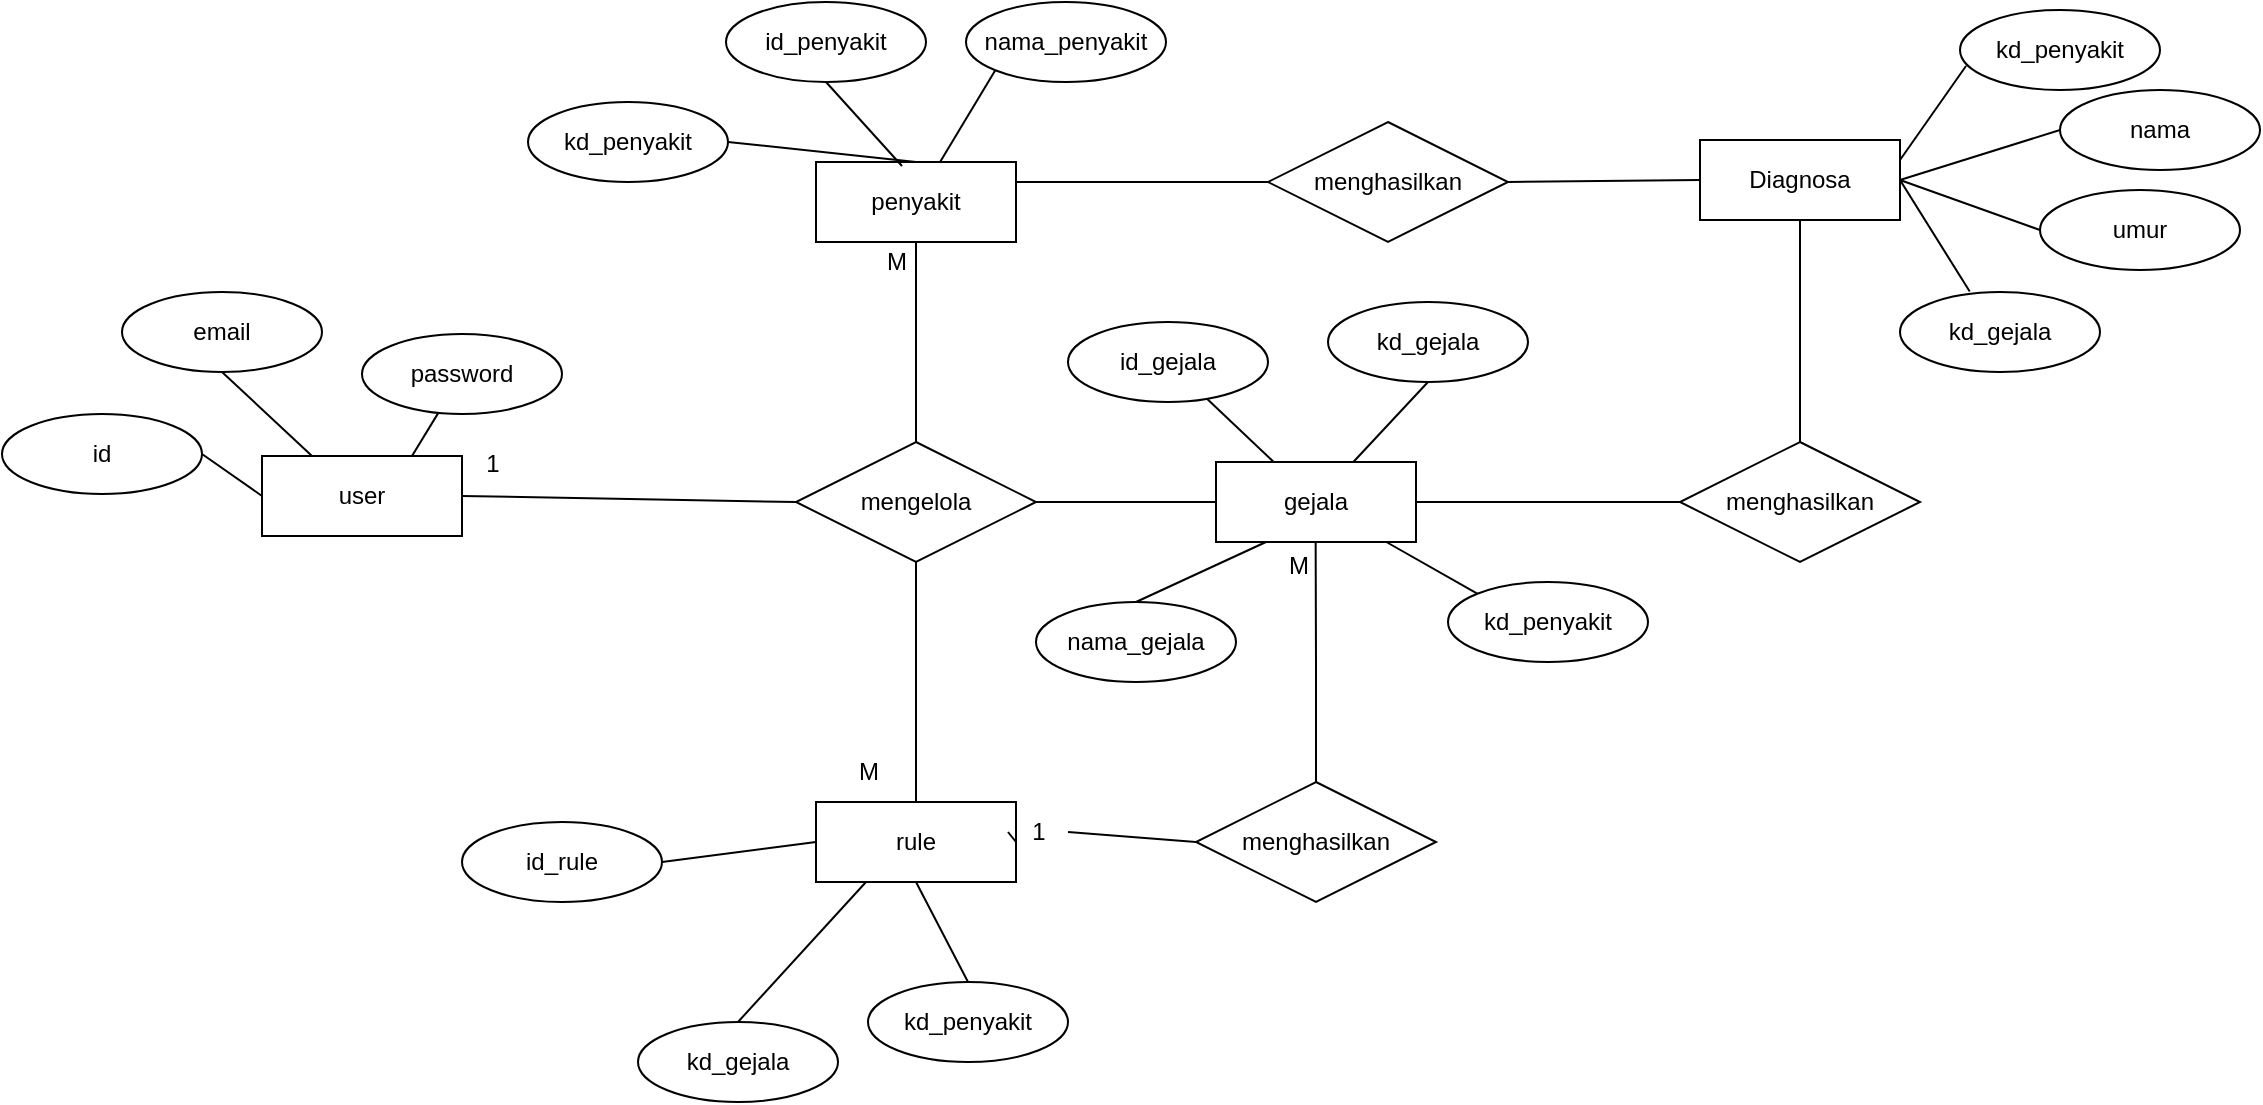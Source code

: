 <mxfile version="21.1.4" type="device" pages="2">
  <diagram id="R2lEEEUBdFMjLlhIrx00" name="Page-1">
    <mxGraphModel dx="1885" dy="569" grid="1" gridSize="10" guides="1" tooltips="1" connect="1" arrows="1" fold="1" page="1" pageScale="1" pageWidth="850" pageHeight="1100" math="0" shadow="0" extFonts="Permanent Marker^https://fonts.googleapis.com/css?family=Permanent+Marker">
      <root>
        <mxCell id="0" />
        <mxCell id="1" parent="0" />
        <mxCell id="sq5_dKMQRXLOkb7ZBP28-1" value="user" style="whiteSpace=wrap;html=1;align=center;" parent="1" vertex="1">
          <mxGeometry x="-113" y="287" width="100" height="40" as="geometry" />
        </mxCell>
        <mxCell id="sq5_dKMQRXLOkb7ZBP28-3" value="email" style="ellipse;whiteSpace=wrap;html=1;align=center;" parent="1" vertex="1">
          <mxGeometry x="-183" y="205" width="100" height="40" as="geometry" />
        </mxCell>
        <mxCell id="sq5_dKMQRXLOkb7ZBP28-4" value="password" style="ellipse;whiteSpace=wrap;html=1;align=center;" parent="1" vertex="1">
          <mxGeometry x="-63" y="226" width="100" height="40" as="geometry" />
        </mxCell>
        <mxCell id="sq5_dKMQRXLOkb7ZBP28-5" value="penyakit" style="whiteSpace=wrap;html=1;align=center;" parent="1" vertex="1">
          <mxGeometry x="164" y="140" width="100" height="40" as="geometry" />
        </mxCell>
        <mxCell id="sq5_dKMQRXLOkb7ZBP28-6" value="gejala" style="whiteSpace=wrap;html=1;align=center;" parent="1" vertex="1">
          <mxGeometry x="364" y="290" width="100" height="40" as="geometry" />
        </mxCell>
        <mxCell id="sq5_dKMQRXLOkb7ZBP28-7" value="rule" style="whiteSpace=wrap;html=1;align=center;" parent="1" vertex="1">
          <mxGeometry x="164" y="460" width="100" height="40" as="geometry" />
        </mxCell>
        <mxCell id="sq5_dKMQRXLOkb7ZBP28-8" value="id" style="ellipse;whiteSpace=wrap;html=1;align=center;" parent="1" vertex="1">
          <mxGeometry x="-243" y="266" width="100" height="40" as="geometry" />
        </mxCell>
        <mxCell id="sq5_dKMQRXLOkb7ZBP28-9" value="kd_penyakit" style="ellipse;whiteSpace=wrap;html=1;align=center;" parent="1" vertex="1">
          <mxGeometry x="20" y="110" width="100" height="40" as="geometry" />
        </mxCell>
        <mxCell id="sq5_dKMQRXLOkb7ZBP28-10" value="nama_penyakit" style="ellipse;whiteSpace=wrap;html=1;align=center;" parent="1" vertex="1">
          <mxGeometry x="239" y="60" width="100" height="40" as="geometry" />
        </mxCell>
        <mxCell id="sq5_dKMQRXLOkb7ZBP28-12" value="id_penyakit" style="ellipse;whiteSpace=wrap;html=1;align=center;" parent="1" vertex="1">
          <mxGeometry x="119" y="60" width="100" height="40" as="geometry" />
        </mxCell>
        <mxCell id="sq5_dKMQRXLOkb7ZBP28-13" value="id_rule" style="ellipse;whiteSpace=wrap;html=1;align=center;" parent="1" vertex="1">
          <mxGeometry x="-13" y="470" width="100" height="40" as="geometry" />
        </mxCell>
        <mxCell id="sq5_dKMQRXLOkb7ZBP28-14" value="nama_gejala" style="ellipse;whiteSpace=wrap;html=1;align=center;" parent="1" vertex="1">
          <mxGeometry x="274" y="360" width="100" height="40" as="geometry" />
        </mxCell>
        <mxCell id="sq5_dKMQRXLOkb7ZBP28-15" value="id_gejala" style="ellipse;whiteSpace=wrap;html=1;align=center;" parent="1" vertex="1">
          <mxGeometry x="290" y="220" width="100" height="40" as="geometry" />
        </mxCell>
        <mxCell id="sq5_dKMQRXLOkb7ZBP28-16" value="kd_penyakit" style="ellipse;whiteSpace=wrap;html=1;align=center;" parent="1" vertex="1">
          <mxGeometry x="480" y="350" width="100" height="40" as="geometry" />
        </mxCell>
        <mxCell id="sq5_dKMQRXLOkb7ZBP28-17" value="kd_penyakit" style="ellipse;whiteSpace=wrap;html=1;align=center;" parent="1" vertex="1">
          <mxGeometry x="190" y="550" width="100" height="40" as="geometry" />
        </mxCell>
        <mxCell id="sq5_dKMQRXLOkb7ZBP28-18" value="kd_gejala" style="ellipse;whiteSpace=wrap;html=1;align=center;" parent="1" vertex="1">
          <mxGeometry x="420" y="210" width="100" height="40" as="geometry" />
        </mxCell>
        <mxCell id="sq5_dKMQRXLOkb7ZBP28-19" value="kd_gejala" style="ellipse;whiteSpace=wrap;html=1;align=center;" parent="1" vertex="1">
          <mxGeometry x="75" y="570" width="100" height="40" as="geometry" />
        </mxCell>
        <mxCell id="sq5_dKMQRXLOkb7ZBP28-20" value="Diagnosa" style="whiteSpace=wrap;html=1;align=center;" parent="1" vertex="1">
          <mxGeometry x="606" y="129" width="100" height="40" as="geometry" />
        </mxCell>
        <mxCell id="sq5_dKMQRXLOkb7ZBP28-21" value="nama" style="ellipse;whiteSpace=wrap;html=1;align=center;" parent="1" vertex="1">
          <mxGeometry x="786" y="104" width="100" height="40" as="geometry" />
        </mxCell>
        <mxCell id="sq5_dKMQRXLOkb7ZBP28-22" value="umur" style="ellipse;whiteSpace=wrap;html=1;align=center;" parent="1" vertex="1">
          <mxGeometry x="776" y="154" width="100" height="40" as="geometry" />
        </mxCell>
        <mxCell id="sq5_dKMQRXLOkb7ZBP28-23" value="kd_gejala" style="ellipse;whiteSpace=wrap;html=1;align=center;" parent="1" vertex="1">
          <mxGeometry x="706" y="205" width="100" height="40" as="geometry" />
        </mxCell>
        <mxCell id="sq5_dKMQRXLOkb7ZBP28-24" value="kd_penyakit" style="ellipse;whiteSpace=wrap;html=1;align=center;" parent="1" vertex="1">
          <mxGeometry x="736" y="64" width="100" height="40" as="geometry" />
        </mxCell>
        <mxCell id="sq5_dKMQRXLOkb7ZBP28-29" value="" style="endArrow=none;html=1;rounded=0;exitX=0;exitY=0;exitDx=0;exitDy=0;" parent="1" source="sq5_dKMQRXLOkb7ZBP28-16" target="sq5_dKMQRXLOkb7ZBP28-6" edge="1">
          <mxGeometry width="50" height="50" relative="1" as="geometry">
            <mxPoint x="484" y="286" as="sourcePoint" />
            <mxPoint x="314" y="326" as="targetPoint" />
          </mxGeometry>
        </mxCell>
        <mxCell id="sq5_dKMQRXLOkb7ZBP28-30" value="" style="endArrow=none;html=1;rounded=0;exitX=0.25;exitY=1;exitDx=0;exitDy=0;entryX=0.5;entryY=0;entryDx=0;entryDy=0;" parent="1" source="sq5_dKMQRXLOkb7ZBP28-7" target="sq5_dKMQRXLOkb7ZBP28-19" edge="1">
          <mxGeometry width="50" height="50" relative="1" as="geometry">
            <mxPoint x="300" y="588" as="sourcePoint" />
            <mxPoint x="259" y="599" as="targetPoint" />
          </mxGeometry>
        </mxCell>
        <mxCell id="sq5_dKMQRXLOkb7ZBP28-31" value="" style="endArrow=none;html=1;rounded=0;exitX=0.5;exitY=1;exitDx=0;exitDy=0;entryX=0.5;entryY=0;entryDx=0;entryDy=0;" parent="1" source="sq5_dKMQRXLOkb7ZBP28-7" target="sq5_dKMQRXLOkb7ZBP28-17" edge="1">
          <mxGeometry width="50" height="50" relative="1" as="geometry">
            <mxPoint x="310" y="598" as="sourcePoint" />
            <mxPoint x="269" y="609" as="targetPoint" />
          </mxGeometry>
        </mxCell>
        <mxCell id="sq5_dKMQRXLOkb7ZBP28-32" value="" style="endArrow=none;html=1;rounded=0;" parent="1" source="sq5_dKMQRXLOkb7ZBP28-6" target="sq5_dKMQRXLOkb7ZBP28-15" edge="1">
          <mxGeometry width="50" height="50" relative="1" as="geometry">
            <mxPoint x="394" y="346" as="sourcePoint" />
            <mxPoint x="353" y="357" as="targetPoint" />
          </mxGeometry>
        </mxCell>
        <mxCell id="sq5_dKMQRXLOkb7ZBP28-33" value="" style="endArrow=none;html=1;rounded=0;exitX=0.25;exitY=1;exitDx=0;exitDy=0;entryX=0.5;entryY=0;entryDx=0;entryDy=0;" parent="1" source="sq5_dKMQRXLOkb7ZBP28-6" target="sq5_dKMQRXLOkb7ZBP28-14" edge="1">
          <mxGeometry width="50" height="50" relative="1" as="geometry">
            <mxPoint x="404" y="356" as="sourcePoint" />
            <mxPoint x="363" y="367" as="targetPoint" />
          </mxGeometry>
        </mxCell>
        <mxCell id="sq5_dKMQRXLOkb7ZBP28-34" value="" style="endArrow=none;html=1;rounded=0;entryX=0.5;entryY=1;entryDx=0;entryDy=0;" parent="1" source="sq5_dKMQRXLOkb7ZBP28-6" target="sq5_dKMQRXLOkb7ZBP28-18" edge="1">
          <mxGeometry width="50" height="50" relative="1" as="geometry">
            <mxPoint x="414" y="366" as="sourcePoint" />
            <mxPoint x="470" y="210" as="targetPoint" />
          </mxGeometry>
        </mxCell>
        <mxCell id="sq5_dKMQRXLOkb7ZBP28-35" value="" style="endArrow=none;html=1;rounded=0;exitX=0;exitY=0.5;exitDx=0;exitDy=0;entryX=1;entryY=0.5;entryDx=0;entryDy=0;" parent="1" source="sq5_dKMQRXLOkb7ZBP28-21" target="sq5_dKMQRXLOkb7ZBP28-20" edge="1">
          <mxGeometry width="50" height="50" relative="1" as="geometry">
            <mxPoint x="396" y="394" as="sourcePoint" />
            <mxPoint x="716" y="144" as="targetPoint" />
          </mxGeometry>
        </mxCell>
        <mxCell id="sq5_dKMQRXLOkb7ZBP28-36" value="" style="endArrow=none;html=1;rounded=0;entryX=1;entryY=0.5;entryDx=0;entryDy=0;exitX=0;exitY=0.5;exitDx=0;exitDy=0;" parent="1" source="sq5_dKMQRXLOkb7ZBP28-7" target="sq5_dKMQRXLOkb7ZBP28-13" edge="1">
          <mxGeometry width="50" height="50" relative="1" as="geometry">
            <mxPoint x="160" y="480" as="sourcePoint" />
            <mxPoint x="319" y="659" as="targetPoint" />
          </mxGeometry>
        </mxCell>
        <mxCell id="sq5_dKMQRXLOkb7ZBP28-37" value="" style="endArrow=none;html=1;rounded=0;exitX=0;exitY=0.5;exitDx=0;exitDy=0;entryX=1;entryY=0.5;entryDx=0;entryDy=0;" parent="1" source="sq5_dKMQRXLOkb7ZBP28-22" target="sq5_dKMQRXLOkb7ZBP28-20" edge="1">
          <mxGeometry width="50" height="50" relative="1" as="geometry">
            <mxPoint x="912" y="154" as="sourcePoint" />
            <mxPoint x="876" y="194" as="targetPoint" />
          </mxGeometry>
        </mxCell>
        <mxCell id="sq5_dKMQRXLOkb7ZBP28-38" value="" style="endArrow=none;html=1;rounded=0;exitX=0;exitY=0;exitDx=0;exitDy=0;entryX=1;entryY=0.5;entryDx=0;entryDy=0;" parent="1" target="sq5_dKMQRXLOkb7ZBP28-20" edge="1">
          <mxGeometry width="50" height="50" relative="1" as="geometry">
            <mxPoint x="740.854" y="204.774" as="sourcePoint" />
            <mxPoint x="716" y="154" as="targetPoint" />
          </mxGeometry>
        </mxCell>
        <mxCell id="sq5_dKMQRXLOkb7ZBP28-39" value="" style="endArrow=none;html=1;rounded=0;exitX=0.03;exitY=0.7;exitDx=0;exitDy=0;entryX=1;entryY=0.25;entryDx=0;entryDy=0;exitPerimeter=0;" parent="1" source="sq5_dKMQRXLOkb7ZBP28-24" target="sq5_dKMQRXLOkb7ZBP28-20" edge="1">
          <mxGeometry width="50" height="50" relative="1" as="geometry">
            <mxPoint x="932" y="174" as="sourcePoint" />
            <mxPoint x="896" y="214" as="targetPoint" />
          </mxGeometry>
        </mxCell>
        <mxCell id="sq5_dKMQRXLOkb7ZBP28-40" value="" style="endArrow=none;html=1;rounded=0;exitX=1;exitY=0.5;exitDx=0;exitDy=0;entryX=0.5;entryY=0;entryDx=0;entryDy=0;" parent="1" source="sq5_dKMQRXLOkb7ZBP28-9" target="sq5_dKMQRXLOkb7ZBP28-5" edge="1">
          <mxGeometry width="50" height="50" relative="1" as="geometry">
            <mxPoint x="535" y="290" as="sourcePoint" />
            <mxPoint x="499" y="330" as="targetPoint" />
          </mxGeometry>
        </mxCell>
        <mxCell id="sq5_dKMQRXLOkb7ZBP28-42" value="" style="endArrow=none;html=1;rounded=0;exitX=0.5;exitY=1;exitDx=0;exitDy=0;entryX=0.43;entryY=0.05;entryDx=0;entryDy=0;entryPerimeter=0;" parent="1" source="sq5_dKMQRXLOkb7ZBP28-12" target="sq5_dKMQRXLOkb7ZBP28-5" edge="1">
          <mxGeometry width="50" height="50" relative="1" as="geometry">
            <mxPoint x="319" y="150" as="sourcePoint" />
            <mxPoint x="269" y="160" as="targetPoint" />
          </mxGeometry>
        </mxCell>
        <mxCell id="sq5_dKMQRXLOkb7ZBP28-43" value="" style="endArrow=none;html=1;rounded=0;exitX=0;exitY=1;exitDx=0;exitDy=0;" parent="1" source="sq5_dKMQRXLOkb7ZBP28-10" target="sq5_dKMQRXLOkb7ZBP28-5" edge="1">
          <mxGeometry width="50" height="50" relative="1" as="geometry">
            <mxPoint x="329" y="160" as="sourcePoint" />
            <mxPoint x="279" y="170" as="targetPoint" />
          </mxGeometry>
        </mxCell>
        <mxCell id="sq5_dKMQRXLOkb7ZBP28-44" value="" style="endArrow=none;html=1;rounded=0;entryX=0.75;entryY=0;entryDx=0;entryDy=0;" parent="1" source="sq5_dKMQRXLOkb7ZBP28-4" target="sq5_dKMQRXLOkb7ZBP28-1" edge="1">
          <mxGeometry width="50" height="50" relative="1" as="geometry">
            <mxPoint x="327" y="326" as="sourcePoint" />
            <mxPoint x="277" y="336" as="targetPoint" />
          </mxGeometry>
        </mxCell>
        <mxCell id="sq5_dKMQRXLOkb7ZBP28-45" value="" style="endArrow=none;html=1;rounded=0;exitX=0.5;exitY=1;exitDx=0;exitDy=0;entryX=0.25;entryY=0;entryDx=0;entryDy=0;" parent="1" source="sq5_dKMQRXLOkb7ZBP28-3" target="sq5_dKMQRXLOkb7ZBP28-1" edge="1">
          <mxGeometry width="50" height="50" relative="1" as="geometry">
            <mxPoint x="337" y="336" as="sourcePoint" />
            <mxPoint x="287" y="346" as="targetPoint" />
          </mxGeometry>
        </mxCell>
        <mxCell id="sq5_dKMQRXLOkb7ZBP28-46" value="" style="endArrow=none;html=1;rounded=0;exitX=1;exitY=0.5;exitDx=0;exitDy=0;entryX=0;entryY=0.5;entryDx=0;entryDy=0;" parent="1" source="sq5_dKMQRXLOkb7ZBP28-8" target="sq5_dKMQRXLOkb7ZBP28-1" edge="1">
          <mxGeometry width="50" height="50" relative="1" as="geometry">
            <mxPoint x="-123" y="276" as="sourcePoint" />
            <mxPoint x="-78" y="296" as="targetPoint" />
          </mxGeometry>
        </mxCell>
        <mxCell id="lzb-67J7l8ASY_rJXxR8-1" style="edgeStyle=orthogonalEdgeStyle;rounded=0;orthogonalLoop=1;jettySize=auto;html=1;exitX=0.5;exitY=0;exitDx=0;exitDy=0;endArrow=none;endFill=0;" parent="1" source="sq5_dKMQRXLOkb7ZBP28-47" edge="1">
          <mxGeometry relative="1" as="geometry">
            <mxPoint x="413.824" y="330" as="targetPoint" />
          </mxGeometry>
        </mxCell>
        <mxCell id="sq5_dKMQRXLOkb7ZBP28-47" value="menghasilkan" style="shape=rhombus;perimeter=rhombusPerimeter;whiteSpace=wrap;html=1;align=center;" parent="1" vertex="1">
          <mxGeometry x="354" y="450" width="120" height="60" as="geometry" />
        </mxCell>
        <mxCell id="sq5_dKMQRXLOkb7ZBP28-48" value="" style="endArrow=none;html=1;rounded=0;entryX=1;entryY=0.5;entryDx=0;entryDy=0;exitX=0;exitY=0.5;exitDx=0;exitDy=0;" parent="1" source="sq5_dKMQRXLOkb7ZBP28-50" target="sq5_dKMQRXLOkb7ZBP28-7" edge="1">
          <mxGeometry width="50" height="50" relative="1" as="geometry">
            <mxPoint x="410" y="590" as="sourcePoint" />
            <mxPoint x="460" y="540" as="targetPoint" />
          </mxGeometry>
        </mxCell>
        <mxCell id="sq5_dKMQRXLOkb7ZBP28-49" value="" style="endArrow=none;html=1;rounded=0;entryX=1;entryY=0.5;entryDx=0;entryDy=0;exitX=0;exitY=0.5;exitDx=0;exitDy=0;" parent="1" source="sq5_dKMQRXLOkb7ZBP28-6" target="sq5_dKMQRXLOkb7ZBP28-58" edge="1">
          <mxGeometry width="50" height="50" relative="1" as="geometry">
            <mxPoint x="360" y="315" as="sourcePoint" />
            <mxPoint x="300" y="315" as="targetPoint" />
          </mxGeometry>
        </mxCell>
        <mxCell id="sq5_dKMQRXLOkb7ZBP28-51" value="menghasilkan" style="shape=rhombus;perimeter=rhombusPerimeter;whiteSpace=wrap;html=1;align=center;" parent="1" vertex="1">
          <mxGeometry x="596" y="280" width="120" height="60" as="geometry" />
        </mxCell>
        <mxCell id="sq5_dKMQRXLOkb7ZBP28-52" value="" style="endArrow=none;html=1;rounded=0;exitX=1;exitY=0.5;exitDx=0;exitDy=0;entryX=0;entryY=0.5;entryDx=0;entryDy=0;" parent="1" source="sq5_dKMQRXLOkb7ZBP28-6" target="sq5_dKMQRXLOkb7ZBP28-51" edge="1">
          <mxGeometry width="50" height="50" relative="1" as="geometry">
            <mxPoint x="490" y="185" as="sourcePoint" />
            <mxPoint x="548.0" y="316" as="targetPoint" />
          </mxGeometry>
        </mxCell>
        <mxCell id="sq5_dKMQRXLOkb7ZBP28-53" value="" style="endArrow=none;html=1;rounded=0;entryX=0.5;entryY=1;entryDx=0;entryDy=0;exitX=0.5;exitY=0;exitDx=0;exitDy=0;" parent="1" source="sq5_dKMQRXLOkb7ZBP28-51" target="sq5_dKMQRXLOkb7ZBP28-20" edge="1">
          <mxGeometry width="50" height="50" relative="1" as="geometry">
            <mxPoint x="654.0" y="215" as="sourcePoint" />
            <mxPoint x="506" y="144" as="targetPoint" />
          </mxGeometry>
        </mxCell>
        <mxCell id="sq5_dKMQRXLOkb7ZBP28-54" value="menghasilkan" style="shape=rhombus;perimeter=rhombusPerimeter;whiteSpace=wrap;html=1;align=center;" parent="1" vertex="1">
          <mxGeometry x="390" y="120" width="120" height="60" as="geometry" />
        </mxCell>
        <mxCell id="sq5_dKMQRXLOkb7ZBP28-55" value="" style="endArrow=none;html=1;rounded=0;entryX=0;entryY=0.5;entryDx=0;entryDy=0;exitX=1;exitY=0.5;exitDx=0;exitDy=0;" parent="1" source="sq5_dKMQRXLOkb7ZBP28-54" target="sq5_dKMQRXLOkb7ZBP28-20" edge="1">
          <mxGeometry width="50" height="50" relative="1" as="geometry">
            <mxPoint x="370" y="370" as="sourcePoint" />
            <mxPoint x="420" y="320" as="targetPoint" />
          </mxGeometry>
        </mxCell>
        <mxCell id="sq5_dKMQRXLOkb7ZBP28-57" value="" style="endArrow=none;html=1;rounded=0;entryX=1;entryY=0.25;entryDx=0;entryDy=0;exitX=0;exitY=0.5;exitDx=0;exitDy=0;" parent="1" source="sq5_dKMQRXLOkb7ZBP28-54" target="sq5_dKMQRXLOkb7ZBP28-5" edge="1">
          <mxGeometry width="50" height="50" relative="1" as="geometry">
            <mxPoint x="509" y="335" as="sourcePoint" />
            <mxPoint x="570" y="335" as="targetPoint" />
          </mxGeometry>
        </mxCell>
        <mxCell id="sq5_dKMQRXLOkb7ZBP28-58" value="mengelola" style="shape=rhombus;perimeter=rhombusPerimeter;whiteSpace=wrap;html=1;align=center;" parent="1" vertex="1">
          <mxGeometry x="154" y="280" width="120" height="60" as="geometry" />
        </mxCell>
        <mxCell id="sq5_dKMQRXLOkb7ZBP28-59" value="" style="endArrow=none;html=1;rounded=0;exitX=0;exitY=0.5;exitDx=0;exitDy=0;entryX=1;entryY=0.5;entryDx=0;entryDy=0;" parent="1" target="sq5_dKMQRXLOkb7ZBP28-1" edge="1">
          <mxGeometry width="50" height="50" relative="1" as="geometry">
            <mxPoint x="154" y="310" as="sourcePoint" />
            <mxPoint x="-13" y="290" as="targetPoint" />
          </mxGeometry>
        </mxCell>
        <mxCell id="sq5_dKMQRXLOkb7ZBP28-60" value="" style="endArrow=none;html=1;rounded=0;exitX=0.5;exitY=0;exitDx=0;exitDy=0;entryX=0.5;entryY=1;entryDx=0;entryDy=0;" parent="1" source="sq5_dKMQRXLOkb7ZBP28-7" target="sq5_dKMQRXLOkb7ZBP28-58" edge="1">
          <mxGeometry width="50" height="50" relative="1" as="geometry">
            <mxPoint x="250" y="510" as="sourcePoint" />
            <mxPoint x="300" y="460" as="targetPoint" />
          </mxGeometry>
        </mxCell>
        <mxCell id="sq5_dKMQRXLOkb7ZBP28-61" value="" style="endArrow=none;html=1;rounded=0;entryX=0.5;entryY=1;entryDx=0;entryDy=0;exitX=0.5;exitY=0;exitDx=0;exitDy=0;" parent="1" source="sq5_dKMQRXLOkb7ZBP28-58" target="sq5_dKMQRXLOkb7ZBP28-5" edge="1">
          <mxGeometry width="50" height="50" relative="1" as="geometry">
            <mxPoint x="390" y="330" as="sourcePoint" />
            <mxPoint x="440" y="280" as="targetPoint" />
          </mxGeometry>
        </mxCell>
        <mxCell id="sq5_dKMQRXLOkb7ZBP28-63" value="1" style="text;html=1;align=center;verticalAlign=middle;resizable=0;points=[];autosize=1;strokeColor=none;fillColor=none;" parent="1" vertex="1">
          <mxGeometry x="-13" y="276" width="30" height="30" as="geometry" />
        </mxCell>
        <mxCell id="sq5_dKMQRXLOkb7ZBP28-65" value="M" style="text;html=1;align=center;verticalAlign=middle;resizable=0;points=[];autosize=1;strokeColor=none;fillColor=none;" parent="1" vertex="1">
          <mxGeometry x="175" y="430" width="30" height="30" as="geometry" />
        </mxCell>
        <mxCell id="sq5_dKMQRXLOkb7ZBP28-66" value="M" style="text;html=1;align=center;verticalAlign=middle;resizable=0;points=[];autosize=1;strokeColor=none;fillColor=none;" parent="1" vertex="1">
          <mxGeometry x="390" y="327" width="30" height="30" as="geometry" />
        </mxCell>
        <mxCell id="sq5_dKMQRXLOkb7ZBP28-67" value="M" style="text;html=1;align=center;verticalAlign=middle;resizable=0;points=[];autosize=1;strokeColor=none;fillColor=none;" parent="1" vertex="1">
          <mxGeometry x="189" y="175" width="30" height="30" as="geometry" />
        </mxCell>
        <mxCell id="lzb-67J7l8ASY_rJXxR8-2" value="" style="endArrow=none;html=1;rounded=0;entryX=1;entryY=0.5;entryDx=0;entryDy=0;exitX=0;exitY=0.5;exitDx=0;exitDy=0;" parent="1" source="sq5_dKMQRXLOkb7ZBP28-47" target="sq5_dKMQRXLOkb7ZBP28-50" edge="1">
          <mxGeometry width="50" height="50" relative="1" as="geometry">
            <mxPoint x="354" y="480" as="sourcePoint" />
            <mxPoint x="264" y="480" as="targetPoint" />
          </mxGeometry>
        </mxCell>
        <mxCell id="sq5_dKMQRXLOkb7ZBP28-50" value="1" style="text;html=1;align=center;verticalAlign=middle;resizable=0;points=[];autosize=1;strokeColor=none;fillColor=none;" parent="1" vertex="1">
          <mxGeometry x="260" y="460" width="30" height="30" as="geometry" />
        </mxCell>
      </root>
    </mxGraphModel>
  </diagram>
  <diagram id="enmUI4t0pR07EJMnzTDJ" name="erd-bismilah fix">
    <mxGraphModel dx="2587" dy="968" grid="1" gridSize="10" guides="1" tooltips="1" connect="1" arrows="1" fold="1" page="1" pageScale="1" pageWidth="827" pageHeight="1169" math="0" shadow="0">
      <root>
        <mxCell id="0" />
        <mxCell id="1" parent="0" />
        <mxCell id="QsSUcf2f2qnZfckYnUJR-1" value="user" style="whiteSpace=wrap;html=1;align=center;" parent="1" vertex="1">
          <mxGeometry x="-113" y="287" width="100" height="40" as="geometry" />
        </mxCell>
        <mxCell id="QsSUcf2f2qnZfckYnUJR-2" value="email" style="ellipse;whiteSpace=wrap;html=1;align=center;" parent="1" vertex="1">
          <mxGeometry x="-183" y="205" width="100" height="40" as="geometry" />
        </mxCell>
        <mxCell id="QsSUcf2f2qnZfckYnUJR-3" value="password" style="ellipse;whiteSpace=wrap;html=1;align=center;" parent="1" vertex="1">
          <mxGeometry x="-63" y="226" width="100" height="40" as="geometry" />
        </mxCell>
        <mxCell id="QsSUcf2f2qnZfckYnUJR-126" style="edgeStyle=orthogonalEdgeStyle;rounded=0;orthogonalLoop=1;jettySize=auto;html=1;exitX=1;exitY=0.5;exitDx=0;exitDy=0;entryX=0;entryY=0.5;entryDx=0;entryDy=0;endArrow=none;endFill=0;" parent="1" source="QsSUcf2f2qnZfckYnUJR-4" target="QsSUcf2f2qnZfckYnUJR-47" edge="1">
          <mxGeometry relative="1" as="geometry" />
        </mxCell>
        <mxCell id="QsSUcf2f2qnZfckYnUJR-130" style="edgeStyle=orthogonalEdgeStyle;rounded=0;orthogonalLoop=1;jettySize=auto;html=1;exitX=0.5;exitY=0;exitDx=0;exitDy=0;entryX=0;entryY=0.5;entryDx=0;entryDy=0;endArrow=none;endFill=0;" parent="1" source="QsSUcf2f2qnZfckYnUJR-4" target="QsSUcf2f2qnZfckYnUJR-129" edge="1">
          <mxGeometry relative="1" as="geometry" />
        </mxCell>
        <mxCell id="QsSUcf2f2qnZfckYnUJR-4" value="penyakit" style="whiteSpace=wrap;html=1;align=center;" parent="1" vertex="1">
          <mxGeometry x="164" y="140" width="100" height="40" as="geometry" />
        </mxCell>
        <mxCell id="QsSUcf2f2qnZfckYnUJR-127" style="edgeStyle=orthogonalEdgeStyle;rounded=0;orthogonalLoop=1;jettySize=auto;html=1;exitX=0.5;exitY=0;exitDx=0;exitDy=0;endArrow=none;endFill=0;" parent="1" source="QsSUcf2f2qnZfckYnUJR-5" target="QsSUcf2f2qnZfckYnUJR-47" edge="1">
          <mxGeometry relative="1" as="geometry" />
        </mxCell>
        <mxCell id="QsSUcf2f2qnZfckYnUJR-5" value="rule" style="whiteSpace=wrap;html=1;align=center;" parent="1" vertex="1">
          <mxGeometry x="364" y="290" width="100" height="40" as="geometry" />
        </mxCell>
        <mxCell id="QsSUcf2f2qnZfckYnUJR-133" style="edgeStyle=orthogonalEdgeStyle;rounded=0;orthogonalLoop=1;jettySize=auto;html=1;exitX=0.5;exitY=1;exitDx=0;exitDy=0;entryX=0.5;entryY=1;entryDx=0;entryDy=0;endArrow=none;endFill=0;" parent="1" source="QsSUcf2f2qnZfckYnUJR-6" target="QsSUcf2f2qnZfckYnUJR-44" edge="1">
          <mxGeometry relative="1" as="geometry">
            <Array as="points">
              <mxPoint x="214" y="530" />
              <mxPoint x="656" y="530" />
            </Array>
          </mxGeometry>
        </mxCell>
        <mxCell id="QsSUcf2f2qnZfckYnUJR-6" value="Gejala" style="whiteSpace=wrap;html=1;align=center;" parent="1" vertex="1">
          <mxGeometry x="164" y="460" width="100" height="40" as="geometry" />
        </mxCell>
        <mxCell id="QsSUcf2f2qnZfckYnUJR-7" value="id" style="ellipse;whiteSpace=wrap;html=1;align=center;" parent="1" vertex="1">
          <mxGeometry x="-243" y="266" width="100" height="40" as="geometry" />
        </mxCell>
        <mxCell id="QsSUcf2f2qnZfckYnUJR-8" value="kd_penyakit" style="ellipse;whiteSpace=wrap;html=1;align=center;" parent="1" vertex="1">
          <mxGeometry x="37" y="169" width="100" height="40" as="geometry" />
        </mxCell>
        <mxCell id="QsSUcf2f2qnZfckYnUJR-9" value="nama_penyakit" style="ellipse;whiteSpace=wrap;html=1;align=center;" parent="1" vertex="1">
          <mxGeometry x="20" y="64" width="100" height="40" as="geometry" />
        </mxCell>
        <mxCell id="QsSUcf2f2qnZfckYnUJR-10" value="id_penyakit" style="ellipse;whiteSpace=wrap;html=1;align=center;" parent="1" vertex="1">
          <mxGeometry x="-30" y="120" width="100" height="40" as="geometry" />
        </mxCell>
        <mxCell id="QsSUcf2f2qnZfckYnUJR-12" value="nama_gejala" style="ellipse;whiteSpace=wrap;html=1;align=center;" parent="1" vertex="1">
          <mxGeometry x="89" y="560" width="100" height="40" as="geometry" />
        </mxCell>
        <mxCell id="QsSUcf2f2qnZfckYnUJR-13" value="kd_penyakit" style="ellipse;whiteSpace=wrap;html=1;align=center;" parent="1" vertex="1">
          <mxGeometry x="450" y="400" width="100" height="40" as="geometry" />
        </mxCell>
        <mxCell id="QsSUcf2f2qnZfckYnUJR-15" value="id_gejala" style="ellipse;whiteSpace=wrap;html=1;align=center;" parent="1" vertex="1">
          <mxGeometry x="20" y="520" width="100" height="40" as="geometry" />
        </mxCell>
        <mxCell id="QsSUcf2f2qnZfckYnUJR-16" value="kd_gejala" style="ellipse;whiteSpace=wrap;html=1;align=center;" parent="1" vertex="1">
          <mxGeometry x="490" y="240" width="100" height="40" as="geometry" />
        </mxCell>
        <mxCell id="QsSUcf2f2qnZfckYnUJR-17" value="kd_gejala" style="ellipse;whiteSpace=wrap;html=1;align=center;" parent="1" vertex="1">
          <mxGeometry y="450" width="100" height="40" as="geometry" />
        </mxCell>
        <mxCell id="QsSUcf2f2qnZfckYnUJR-131" style="edgeStyle=orthogonalEdgeStyle;rounded=0;orthogonalLoop=1;jettySize=auto;html=1;exitX=0.5;exitY=0;exitDx=0;exitDy=0;entryX=1;entryY=0.5;entryDx=0;entryDy=0;endArrow=none;endFill=0;" parent="1" source="QsSUcf2f2qnZfckYnUJR-18" target="QsSUcf2f2qnZfckYnUJR-129" edge="1">
          <mxGeometry relative="1" as="geometry" />
        </mxCell>
        <mxCell id="QsSUcf2f2qnZfckYnUJR-18" value="Diagnosa" style="whiteSpace=wrap;html=1;align=center;" parent="1" vertex="1">
          <mxGeometry x="606" y="129" width="100" height="40" as="geometry" />
        </mxCell>
        <mxCell id="QsSUcf2f2qnZfckYnUJR-19" value="nama" style="ellipse;whiteSpace=wrap;html=1;align=center;" parent="1" vertex="1">
          <mxGeometry x="786" y="104" width="100" height="40" as="geometry" />
        </mxCell>
        <mxCell id="QsSUcf2f2qnZfckYnUJR-20" value="umur" style="ellipse;whiteSpace=wrap;html=1;align=center;" parent="1" vertex="1">
          <mxGeometry x="776" y="154" width="100" height="40" as="geometry" />
        </mxCell>
        <mxCell id="QsSUcf2f2qnZfckYnUJR-21" value="kd_gejala" style="ellipse;whiteSpace=wrap;html=1;align=center;" parent="1" vertex="1">
          <mxGeometry x="706" y="205" width="100" height="40" as="geometry" />
        </mxCell>
        <mxCell id="QsSUcf2f2qnZfckYnUJR-22" value="kd_penyakit" style="ellipse;whiteSpace=wrap;html=1;align=center;" parent="1" vertex="1">
          <mxGeometry x="736" y="64" width="100" height="40" as="geometry" />
        </mxCell>
        <mxCell id="QsSUcf2f2qnZfckYnUJR-23" value="" style="endArrow=none;html=1;rounded=0;exitX=0;exitY=0;exitDx=0;exitDy=0;" parent="1" target="QsSUcf2f2qnZfckYnUJR-5" edge="1">
          <mxGeometry width="50" height="50" relative="1" as="geometry">
            <mxPoint x="494.645" y="355.858" as="sourcePoint" />
            <mxPoint x="314" y="326" as="targetPoint" />
          </mxGeometry>
        </mxCell>
        <mxCell id="QsSUcf2f2qnZfckYnUJR-24" value="" style="endArrow=none;html=1;rounded=0;exitX=-0.003;exitY=0.329;exitDx=0;exitDy=0;entryX=1;entryY=0.5;entryDx=0;entryDy=0;exitPerimeter=0;" parent="1" source="QsSUcf2f2qnZfckYnUJR-6" target="QsSUcf2f2qnZfckYnUJR-17" edge="1">
          <mxGeometry width="50" height="50" relative="1" as="geometry">
            <mxPoint x="300" y="588" as="sourcePoint" />
            <mxPoint x="259" y="599" as="targetPoint" />
          </mxGeometry>
        </mxCell>
        <mxCell id="QsSUcf2f2qnZfckYnUJR-25" value="" style="endArrow=none;html=1;rounded=0;exitX=0;exitY=0.5;exitDx=0;exitDy=0;entryX=0.5;entryY=0;entryDx=0;entryDy=0;" parent="1" source="QsSUcf2f2qnZfckYnUJR-6" target="QsSUcf2f2qnZfckYnUJR-15" edge="1">
          <mxGeometry width="50" height="50" relative="1" as="geometry">
            <mxPoint x="310" y="598" as="sourcePoint" />
            <mxPoint x="269" y="609" as="targetPoint" />
          </mxGeometry>
        </mxCell>
        <mxCell id="QsSUcf2f2qnZfckYnUJR-26" value="" style="endArrow=none;html=1;rounded=0;" parent="1" source="QsSUcf2f2qnZfckYnUJR-5" target="QsSUcf2f2qnZfckYnUJR-13" edge="1">
          <mxGeometry width="50" height="50" relative="1" as="geometry">
            <mxPoint x="394" y="346" as="sourcePoint" />
            <mxPoint x="353" y="357" as="targetPoint" />
          </mxGeometry>
        </mxCell>
        <mxCell id="QsSUcf2f2qnZfckYnUJR-28" value="" style="endArrow=none;html=1;rounded=0;entryX=0.5;entryY=1;entryDx=0;entryDy=0;" parent="1" source="QsSUcf2f2qnZfckYnUJR-5" target="QsSUcf2f2qnZfckYnUJR-16" edge="1">
          <mxGeometry width="50" height="50" relative="1" as="geometry">
            <mxPoint x="414" y="366" as="sourcePoint" />
            <mxPoint x="470" y="210" as="targetPoint" />
          </mxGeometry>
        </mxCell>
        <mxCell id="QsSUcf2f2qnZfckYnUJR-29" value="" style="endArrow=none;html=1;rounded=0;exitX=0;exitY=0.5;exitDx=0;exitDy=0;entryX=1;entryY=0.5;entryDx=0;entryDy=0;" parent="1" source="QsSUcf2f2qnZfckYnUJR-19" target="QsSUcf2f2qnZfckYnUJR-18" edge="1">
          <mxGeometry width="50" height="50" relative="1" as="geometry">
            <mxPoint x="396" y="394" as="sourcePoint" />
            <mxPoint x="716" y="144" as="targetPoint" />
          </mxGeometry>
        </mxCell>
        <mxCell id="QsSUcf2f2qnZfckYnUJR-30" value="" style="endArrow=none;html=1;rounded=0;entryX=1;entryY=0.5;entryDx=0;entryDy=0;exitX=0.256;exitY=1.056;exitDx=0;exitDy=0;exitPerimeter=0;" parent="1" source="QsSUcf2f2qnZfckYnUJR-55" target="QsSUcf2f2qnZfckYnUJR-120" edge="1">
          <mxGeometry width="50" height="50" relative="1" as="geometry">
            <mxPoint x="160" y="480" as="sourcePoint" />
            <mxPoint x="87" y="490" as="targetPoint" />
          </mxGeometry>
        </mxCell>
        <mxCell id="QsSUcf2f2qnZfckYnUJR-31" value="" style="endArrow=none;html=1;rounded=0;exitX=0;exitY=0.5;exitDx=0;exitDy=0;entryX=1;entryY=0.5;entryDx=0;entryDy=0;" parent="1" source="QsSUcf2f2qnZfckYnUJR-20" target="QsSUcf2f2qnZfckYnUJR-18" edge="1">
          <mxGeometry width="50" height="50" relative="1" as="geometry">
            <mxPoint x="912" y="154" as="sourcePoint" />
            <mxPoint x="876" y="194" as="targetPoint" />
          </mxGeometry>
        </mxCell>
        <mxCell id="QsSUcf2f2qnZfckYnUJR-32" value="" style="endArrow=none;html=1;rounded=0;exitX=0;exitY=0;exitDx=0;exitDy=0;entryX=1;entryY=0.5;entryDx=0;entryDy=0;" parent="1" target="QsSUcf2f2qnZfckYnUJR-18" edge="1">
          <mxGeometry width="50" height="50" relative="1" as="geometry">
            <mxPoint x="740.854" y="204.774" as="sourcePoint" />
            <mxPoint x="716" y="154" as="targetPoint" />
          </mxGeometry>
        </mxCell>
        <mxCell id="QsSUcf2f2qnZfckYnUJR-33" value="" style="endArrow=none;html=1;rounded=0;exitX=0.03;exitY=0.7;exitDx=0;exitDy=0;entryX=1;entryY=0.25;entryDx=0;entryDy=0;exitPerimeter=0;" parent="1" source="QsSUcf2f2qnZfckYnUJR-22" target="QsSUcf2f2qnZfckYnUJR-18" edge="1">
          <mxGeometry width="50" height="50" relative="1" as="geometry">
            <mxPoint x="932" y="174" as="sourcePoint" />
            <mxPoint x="896" y="214" as="targetPoint" />
          </mxGeometry>
        </mxCell>
        <mxCell id="QsSUcf2f2qnZfckYnUJR-34" value="" style="endArrow=none;html=1;rounded=0;exitX=1;exitY=0.5;exitDx=0;exitDy=0;entryX=0;entryY=0.5;entryDx=0;entryDy=0;" parent="1" source="QsSUcf2f2qnZfckYnUJR-8" target="QsSUcf2f2qnZfckYnUJR-4" edge="1">
          <mxGeometry width="50" height="50" relative="1" as="geometry">
            <mxPoint x="535" y="290" as="sourcePoint" />
            <mxPoint x="499" y="330" as="targetPoint" />
          </mxGeometry>
        </mxCell>
        <mxCell id="QsSUcf2f2qnZfckYnUJR-35" value="" style="endArrow=none;html=1;rounded=0;exitX=1;exitY=0.5;exitDx=0;exitDy=0;entryX=0;entryY=0.5;entryDx=0;entryDy=0;" parent="1" source="QsSUcf2f2qnZfckYnUJR-10" target="QsSUcf2f2qnZfckYnUJR-4" edge="1">
          <mxGeometry width="50" height="50" relative="1" as="geometry">
            <mxPoint x="319" y="150" as="sourcePoint" />
            <mxPoint x="269" y="160" as="targetPoint" />
          </mxGeometry>
        </mxCell>
        <mxCell id="QsSUcf2f2qnZfckYnUJR-36" value="" style="endArrow=none;html=1;rounded=0;exitX=0.5;exitY=1;exitDx=0;exitDy=0;entryX=0;entryY=0.5;entryDx=0;entryDy=0;" parent="1" source="QsSUcf2f2qnZfckYnUJR-9" target="QsSUcf2f2qnZfckYnUJR-4" edge="1">
          <mxGeometry width="50" height="50" relative="1" as="geometry">
            <mxPoint x="329" y="160" as="sourcePoint" />
            <mxPoint x="279" y="170" as="targetPoint" />
          </mxGeometry>
        </mxCell>
        <mxCell id="QsSUcf2f2qnZfckYnUJR-37" value="" style="endArrow=none;html=1;rounded=0;entryX=0.75;entryY=0;entryDx=0;entryDy=0;" parent="1" source="QsSUcf2f2qnZfckYnUJR-3" target="QsSUcf2f2qnZfckYnUJR-1" edge="1">
          <mxGeometry width="50" height="50" relative="1" as="geometry">
            <mxPoint x="327" y="326" as="sourcePoint" />
            <mxPoint x="277" y="336" as="targetPoint" />
          </mxGeometry>
        </mxCell>
        <mxCell id="QsSUcf2f2qnZfckYnUJR-38" value="" style="endArrow=none;html=1;rounded=0;exitX=0.5;exitY=1;exitDx=0;exitDy=0;entryX=0.25;entryY=0;entryDx=0;entryDy=0;" parent="1" source="QsSUcf2f2qnZfckYnUJR-2" target="QsSUcf2f2qnZfckYnUJR-1" edge="1">
          <mxGeometry width="50" height="50" relative="1" as="geometry">
            <mxPoint x="337" y="336" as="sourcePoint" />
            <mxPoint x="287" y="346" as="targetPoint" />
          </mxGeometry>
        </mxCell>
        <mxCell id="QsSUcf2f2qnZfckYnUJR-39" value="" style="endArrow=none;html=1;rounded=0;exitX=1;exitY=0.5;exitDx=0;exitDy=0;entryX=0;entryY=0.5;entryDx=0;entryDy=0;" parent="1" source="QsSUcf2f2qnZfckYnUJR-7" target="QsSUcf2f2qnZfckYnUJR-1" edge="1">
          <mxGeometry width="50" height="50" relative="1" as="geometry">
            <mxPoint x="-123" y="276" as="sourcePoint" />
            <mxPoint x="-78" y="296" as="targetPoint" />
          </mxGeometry>
        </mxCell>
        <mxCell id="QsSUcf2f2qnZfckYnUJR-40" style="edgeStyle=orthogonalEdgeStyle;rounded=0;orthogonalLoop=1;jettySize=auto;html=1;exitX=0.5;exitY=0;exitDx=0;exitDy=0;endArrow=none;endFill=0;" parent="1" source="QsSUcf2f2qnZfckYnUJR-41" edge="1">
          <mxGeometry relative="1" as="geometry">
            <mxPoint x="413.824" y="330" as="targetPoint" />
          </mxGeometry>
        </mxCell>
        <mxCell id="QsSUcf2f2qnZfckYnUJR-41" value="menghasilkan" style="shape=rhombus;perimeter=rhombusPerimeter;whiteSpace=wrap;html=1;align=center;" parent="1" vertex="1">
          <mxGeometry x="354" y="450" width="120" height="60" as="geometry" />
        </mxCell>
        <mxCell id="QsSUcf2f2qnZfckYnUJR-42" value="" style="endArrow=none;html=1;rounded=0;entryX=0.5;entryY=0;entryDx=0;entryDy=0;exitX=0;exitY=0.75;exitDx=0;exitDy=0;" parent="1" source="QsSUcf2f2qnZfckYnUJR-6" target="QsSUcf2f2qnZfckYnUJR-12" edge="1">
          <mxGeometry width="50" height="50" relative="1" as="geometry">
            <mxPoint x="260" y="475" as="sourcePoint" />
            <mxPoint x="460" y="540" as="targetPoint" />
          </mxGeometry>
        </mxCell>
        <mxCell id="QsSUcf2f2qnZfckYnUJR-43" value="" style="endArrow=none;html=1;rounded=0;entryX=1;entryY=0.5;entryDx=0;entryDy=0;exitX=0;exitY=0.5;exitDx=0;exitDy=0;" parent="1" source="QsSUcf2f2qnZfckYnUJR-5" target="QsSUcf2f2qnZfckYnUJR-50" edge="1">
          <mxGeometry width="50" height="50" relative="1" as="geometry">
            <mxPoint x="360" y="315" as="sourcePoint" />
            <mxPoint x="300" y="315" as="targetPoint" />
          </mxGeometry>
        </mxCell>
        <mxCell id="QsSUcf2f2qnZfckYnUJR-44" value="memiliki" style="shape=rhombus;perimeter=rhombusPerimeter;whiteSpace=wrap;html=1;align=center;" parent="1" vertex="1">
          <mxGeometry x="596" y="280" width="120" height="60" as="geometry" />
        </mxCell>
        <mxCell id="QsSUcf2f2qnZfckYnUJR-46" value="" style="endArrow=none;html=1;rounded=0;entryX=0.5;entryY=1;entryDx=0;entryDy=0;exitX=0.5;exitY=0;exitDx=0;exitDy=0;" parent="1" source="QsSUcf2f2qnZfckYnUJR-44" target="QsSUcf2f2qnZfckYnUJR-18" edge="1">
          <mxGeometry width="50" height="50" relative="1" as="geometry">
            <mxPoint x="654.0" y="215" as="sourcePoint" />
            <mxPoint x="506" y="144" as="targetPoint" />
          </mxGeometry>
        </mxCell>
        <mxCell id="QsSUcf2f2qnZfckYnUJR-47" value="menghasilkan" style="shape=rhombus;perimeter=rhombusPerimeter;whiteSpace=wrap;html=1;align=center;" parent="1" vertex="1">
          <mxGeometry x="355" y="129" width="120" height="60" as="geometry" />
        </mxCell>
        <mxCell id="QsSUcf2f2qnZfckYnUJR-50" value="mengelola" style="shape=rhombus;perimeter=rhombusPerimeter;whiteSpace=wrap;html=1;align=center;" parent="1" vertex="1">
          <mxGeometry x="154" y="280" width="120" height="60" as="geometry" />
        </mxCell>
        <mxCell id="QsSUcf2f2qnZfckYnUJR-51" value="" style="endArrow=none;html=1;rounded=0;exitX=0;exitY=0.5;exitDx=0;exitDy=0;entryX=1;entryY=0.5;entryDx=0;entryDy=0;" parent="1" target="QsSUcf2f2qnZfckYnUJR-1" edge="1">
          <mxGeometry width="50" height="50" relative="1" as="geometry">
            <mxPoint x="154" y="310" as="sourcePoint" />
            <mxPoint x="-13" y="290" as="targetPoint" />
          </mxGeometry>
        </mxCell>
        <mxCell id="QsSUcf2f2qnZfckYnUJR-52" value="" style="endArrow=none;html=1;rounded=0;exitX=0.5;exitY=0;exitDx=0;exitDy=0;entryX=0.5;entryY=1;entryDx=0;entryDy=0;" parent="1" source="QsSUcf2f2qnZfckYnUJR-6" target="QsSUcf2f2qnZfckYnUJR-50" edge="1">
          <mxGeometry width="50" height="50" relative="1" as="geometry">
            <mxPoint x="250" y="510" as="sourcePoint" />
            <mxPoint x="300" y="460" as="targetPoint" />
          </mxGeometry>
        </mxCell>
        <mxCell id="QsSUcf2f2qnZfckYnUJR-53" value="" style="endArrow=none;html=1;rounded=0;entryX=0.5;entryY=1;entryDx=0;entryDy=0;exitX=0.5;exitY=0;exitDx=0;exitDy=0;" parent="1" source="QsSUcf2f2qnZfckYnUJR-50" target="QsSUcf2f2qnZfckYnUJR-4" edge="1">
          <mxGeometry width="50" height="50" relative="1" as="geometry">
            <mxPoint x="390" y="330" as="sourcePoint" />
            <mxPoint x="440" y="280" as="targetPoint" />
          </mxGeometry>
        </mxCell>
        <mxCell id="QsSUcf2f2qnZfckYnUJR-54" value="1" style="text;html=1;align=center;verticalAlign=middle;resizable=0;points=[];autosize=1;strokeColor=none;fillColor=none;" parent="1" vertex="1">
          <mxGeometry x="-10" y="280" width="30" height="30" as="geometry" />
        </mxCell>
        <mxCell id="QsSUcf2f2qnZfckYnUJR-55" value="M" style="text;html=1;align=center;verticalAlign=middle;resizable=0;points=[];autosize=1;strokeColor=none;fillColor=none;" parent="1" vertex="1">
          <mxGeometry x="175" y="430" width="30" height="30" as="geometry" />
        </mxCell>
        <mxCell id="QsSUcf2f2qnZfckYnUJR-56" value="M" style="text;html=1;align=center;verticalAlign=middle;resizable=0;points=[];autosize=1;strokeColor=none;fillColor=none;" parent="1" vertex="1">
          <mxGeometry x="334" y="276" width="30" height="30" as="geometry" />
        </mxCell>
        <mxCell id="QsSUcf2f2qnZfckYnUJR-57" value="M" style="text;html=1;align=center;verticalAlign=middle;resizable=0;points=[];autosize=1;strokeColor=none;fillColor=none;" parent="1" vertex="1">
          <mxGeometry x="189" y="175" width="30" height="30" as="geometry" />
        </mxCell>
        <mxCell id="QsSUcf2f2qnZfckYnUJR-58" value="" style="endArrow=none;html=1;rounded=0;exitX=0;exitY=0.5;exitDx=0;exitDy=0;entryX=1;entryY=0.5;entryDx=0;entryDy=0;" parent="1" source="QsSUcf2f2qnZfckYnUJR-41" target="QsSUcf2f2qnZfckYnUJR-6" edge="1">
          <mxGeometry width="50" height="50" relative="1" as="geometry">
            <mxPoint x="354" y="480" as="sourcePoint" />
            <mxPoint x="270" y="475" as="targetPoint" />
          </mxGeometry>
        </mxCell>
        <mxCell id="QsSUcf2f2qnZfckYnUJR-119" value="id_rule" style="ellipse;whiteSpace=wrap;html=1;align=center;" parent="1" vertex="1">
          <mxGeometry x="490" y="340" width="100" height="40" as="geometry" />
        </mxCell>
        <mxCell id="QsSUcf2f2qnZfckYnUJR-120" value="kd_penyakit" style="ellipse;whiteSpace=wrap;html=1;align=center;" parent="1" vertex="1">
          <mxGeometry x="30" y="380" width="100" height="40" as="geometry" />
        </mxCell>
        <mxCell id="QsSUcf2f2qnZfckYnUJR-123" value="1" style="text;html=1;align=center;verticalAlign=middle;resizable=0;points=[];autosize=1;strokeColor=none;fillColor=none;" parent="1" vertex="1">
          <mxGeometry x="390" y="330" width="30" height="30" as="geometry" />
        </mxCell>
        <mxCell id="QsSUcf2f2qnZfckYnUJR-124" value="M" style="text;html=1;align=center;verticalAlign=middle;resizable=0;points=[];autosize=1;strokeColor=none;fillColor=none;" parent="1" vertex="1">
          <mxGeometry x="260" y="450" width="30" height="30" as="geometry" />
        </mxCell>
        <mxCell id="QsSUcf2f2qnZfckYnUJR-129" value="menghasilkan" style="shape=rhombus;perimeter=rhombusPerimeter;whiteSpace=wrap;html=1;align=center;" parent="1" vertex="1">
          <mxGeometry x="355" y="30" width="120" height="60" as="geometry" />
        </mxCell>
        <mxCell id="QsSUcf2f2qnZfckYnUJR-134" value="1" style="text;html=1;align=center;verticalAlign=middle;resizable=0;points=[];autosize=1;strokeColor=none;fillColor=none;" parent="1" vertex="1">
          <mxGeometry x="210" y="109" width="30" height="30" as="geometry" />
        </mxCell>
        <mxCell id="QsSUcf2f2qnZfckYnUJR-135" value="M" style="text;html=1;align=center;verticalAlign=middle;resizable=0;points=[];autosize=1;strokeColor=none;fillColor=none;" parent="1" vertex="1">
          <mxGeometry x="260" y="134" width="30" height="30" as="geometry" />
        </mxCell>
        <mxCell id="QsSUcf2f2qnZfckYnUJR-136" value="1" style="text;html=1;align=center;verticalAlign=middle;resizable=0;points=[];autosize=1;strokeColor=none;fillColor=none;" parent="1" vertex="1">
          <mxGeometry x="414" y="266" width="30" height="30" as="geometry" />
        </mxCell>
        <mxCell id="QsSUcf2f2qnZfckYnUJR-137" value="1" style="text;html=1;align=center;verticalAlign=middle;resizable=0;points=[];autosize=1;strokeColor=none;fillColor=none;" parent="1" vertex="1">
          <mxGeometry x="630" y="99" width="30" height="30" as="geometry" />
        </mxCell>
        <mxCell id="QsSUcf2f2qnZfckYnUJR-138" value="1" style="text;html=1;align=center;verticalAlign=middle;resizable=0;points=[];autosize=1;strokeColor=none;fillColor=none;" parent="1" vertex="1">
          <mxGeometry x="650" y="169" width="30" height="30" as="geometry" />
        </mxCell>
        <mxCell id="QsSUcf2f2qnZfckYnUJR-139" value="M" style="text;html=1;align=center;verticalAlign=middle;resizable=0;points=[];autosize=1;strokeColor=none;fillColor=none;" parent="1" vertex="1">
          <mxGeometry x="210" y="500" width="30" height="30" as="geometry" />
        </mxCell>
      </root>
    </mxGraphModel>
  </diagram>
</mxfile>

